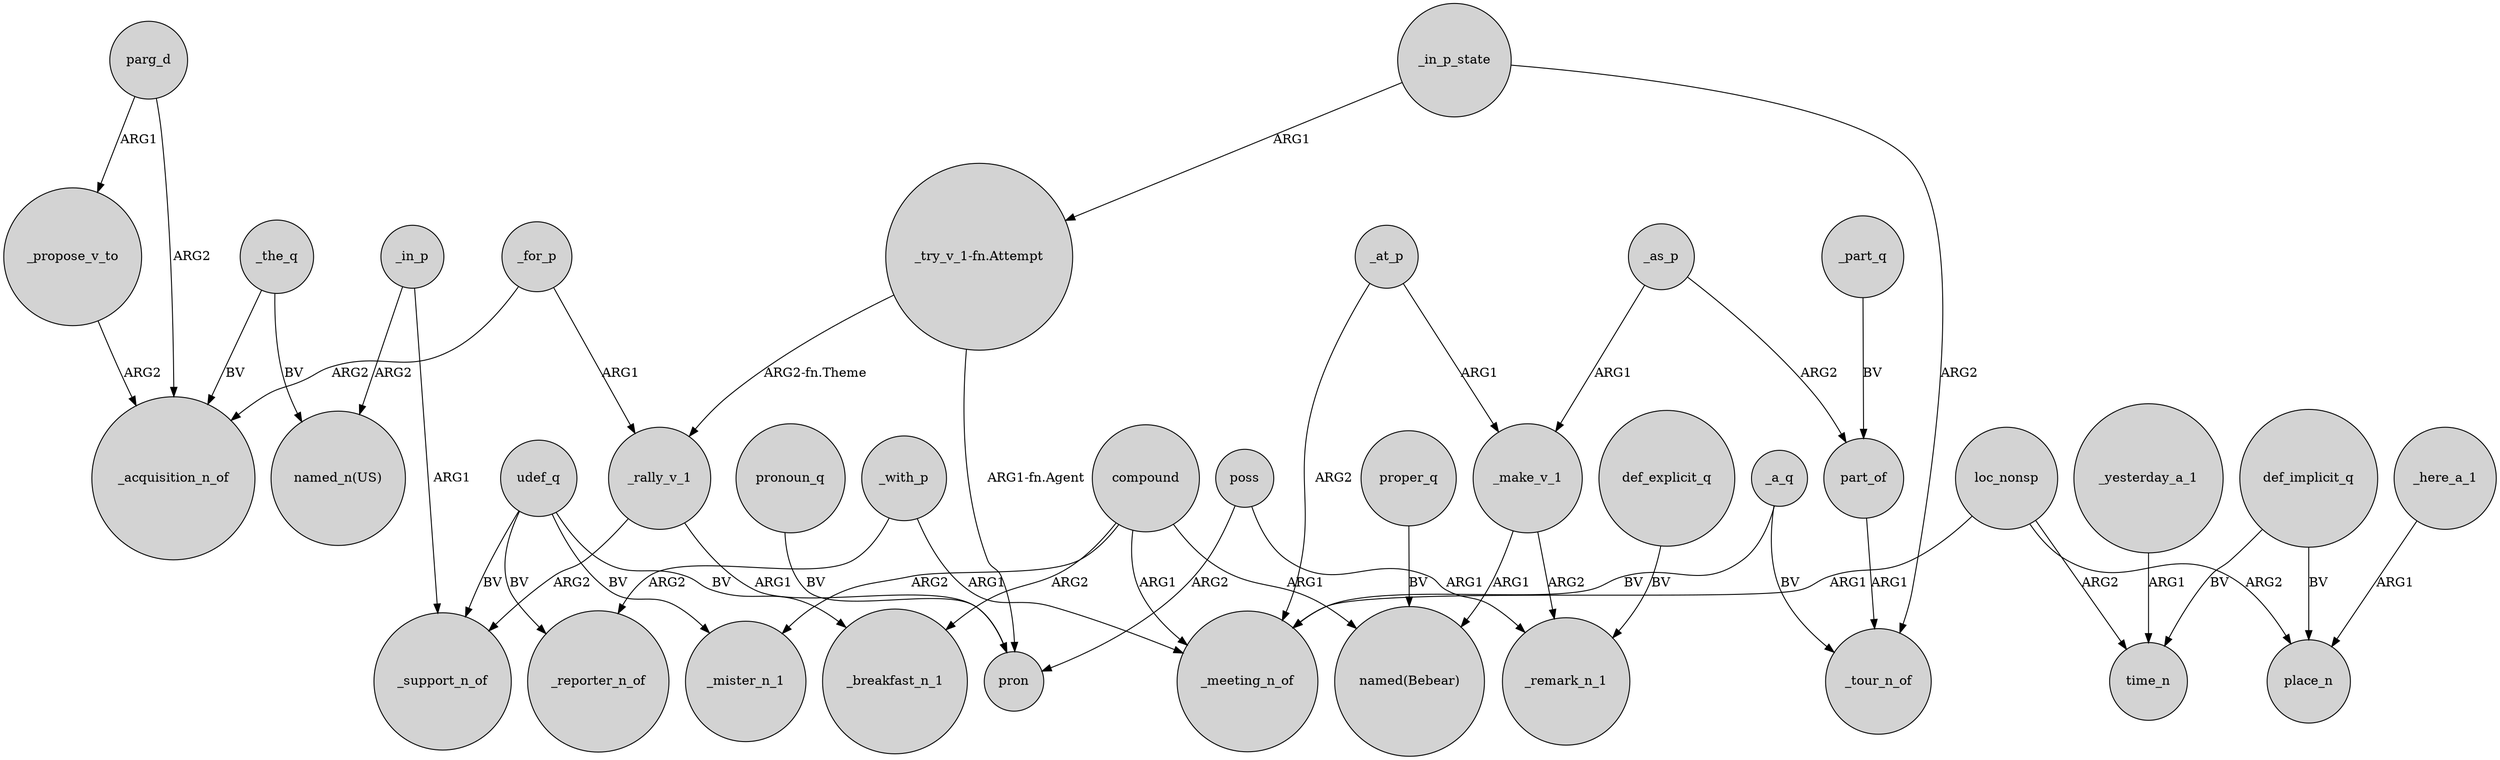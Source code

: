 digraph {
	node [shape=circle style=filled]
	parg_d -> _propose_v_to [label=ARG1]
	"_try_v_1-fn.Attempt" -> _rally_v_1 [label="ARG2-fn.Theme"]
	_yesterday_a_1 -> time_n [label=ARG1]
	compound -> "named(Bebear)" [label=ARG1]
	_rally_v_1 -> _support_n_of [label=ARG2]
	_here_a_1 -> place_n [label=ARG1]
	poss -> _remark_n_1 [label=ARG1]
	parg_d -> _acquisition_n_of [label=ARG2]
	poss -> pron [label=ARG2]
	_with_p -> _reporter_n_of [label=ARG2]
	_as_p -> part_of [label=ARG2]
	compound -> _breakfast_n_1 [label=ARG2]
	compound -> _mister_n_1 [label=ARG2]
	_for_p -> _acquisition_n_of [label=ARG2]
	udef_q -> _mister_n_1 [label=BV]
	def_implicit_q -> place_n [label=BV]
	_rally_v_1 -> pron [label=ARG1]
	_make_v_1 -> "named(Bebear)" [label=ARG1]
	_in_p -> _support_n_of [label=ARG1]
	_a_q -> _meeting_n_of [label=BV]
	_in_p -> "named_n(US)" [label=ARG2]
	loc_nonsp -> _meeting_n_of [label=ARG1]
	loc_nonsp -> time_n [label=ARG2]
	_part_q -> part_of [label=BV]
	_the_q -> "named_n(US)" [label=BV]
	compound -> _meeting_n_of [label=ARG1]
	_a_q -> _tour_n_of [label=BV]
	_at_p -> _meeting_n_of [label=ARG2]
	pronoun_q -> pron [label=BV]
	_for_p -> _rally_v_1 [label=ARG1]
	_in_p_state -> _tour_n_of [label=ARG2]
	_as_p -> _make_v_1 [label=ARG1]
	part_of -> _tour_n_of [label=ARG1]
	udef_q -> _reporter_n_of [label=BV]
	udef_q -> _breakfast_n_1 [label=BV]
	_make_v_1 -> _remark_n_1 [label=ARG2]
	proper_q -> "named(Bebear)" [label=BV]
	_propose_v_to -> _acquisition_n_of [label=ARG2]
	"_try_v_1-fn.Attempt" -> pron [label="ARG1-fn.Agent"]
	loc_nonsp -> place_n [label=ARG2]
	udef_q -> _support_n_of [label=BV]
	_the_q -> _acquisition_n_of [label=BV]
	def_explicit_q -> _remark_n_1 [label=BV]
	_in_p_state -> "_try_v_1-fn.Attempt" [label=ARG1]
	_at_p -> _make_v_1 [label=ARG1]
	_with_p -> _meeting_n_of [label=ARG1]
	def_implicit_q -> time_n [label=BV]
}
